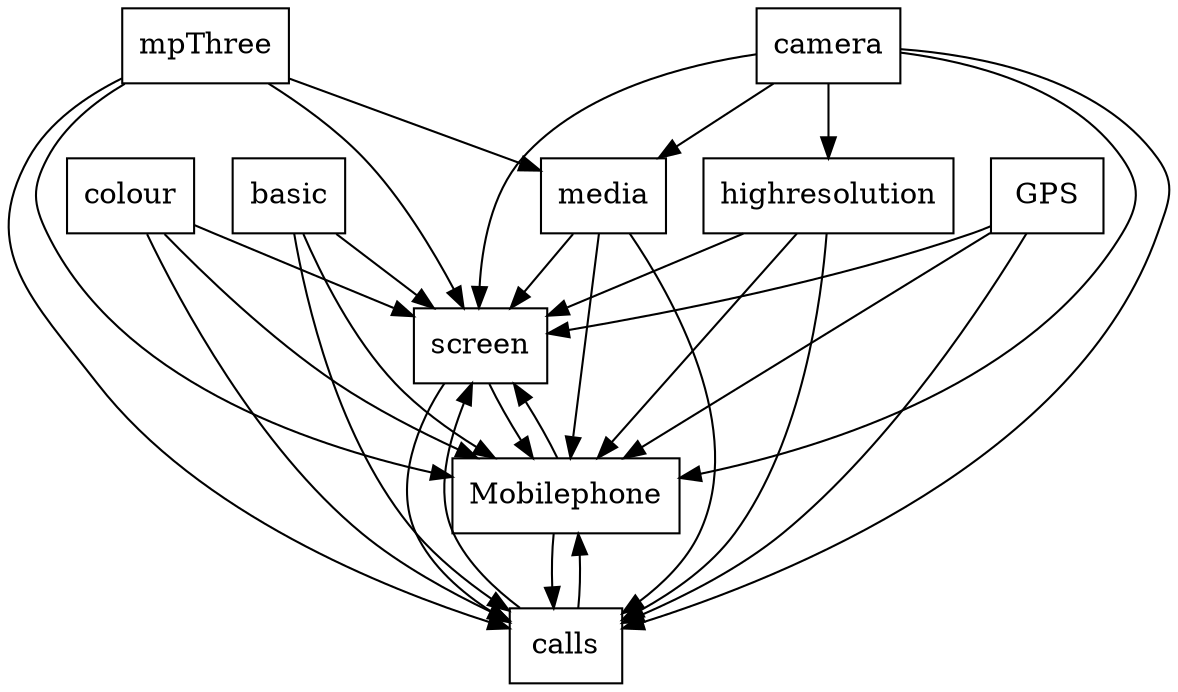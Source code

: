 digraph{
graph [rankdir=TB];
node [shape=box];
edge [arrowhead=normal];
0[label="colour",]
1[label="screen",]
2[label="basic",]
3[label="Mobilephone",]
4[label="mpThree",]
5[label="camera",]
6[label="highresolution",]
7[label="GPS",]
8[label="calls",]
9[label="media",]
0->1[label="",]
0->3[label="",]
0->8[label="",]
1->3[label="",]
1->8[label="",]
2->1[label="",]
2->3[label="",]
2->8[label="",]
3->1[label="",]
3->8[label="",]
4->1[label="",]
4->3[label="",]
4->8[label="",]
4->9[label="",]
5->1[label="",]
5->3[label="",]
5->6[label="",]
5->8[label="",]
5->9[label="",]
6->1[label="",]
6->3[label="",]
6->8[label="",]
7->1[label="",]
7->3[label="",]
7->8[label="",]
8->1[label="",]
8->3[label="",]
9->1[label="",]
9->3[label="",]
9->8[label="",]
}
